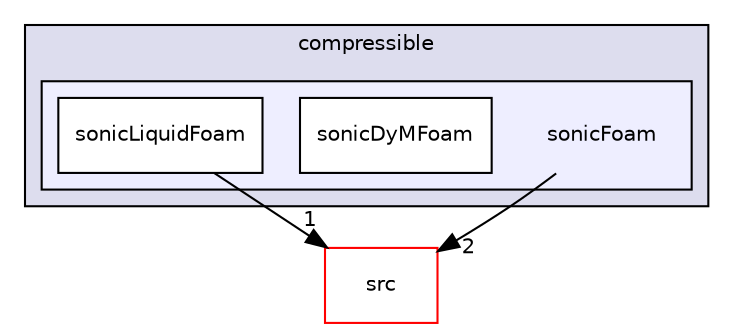 digraph "applications/solvers/compressible/sonicFoam" {
  bgcolor=transparent;
  compound=true
  node [ fontsize="10", fontname="Helvetica"];
  edge [ labelfontsize="10", labelfontname="Helvetica"];
  subgraph clusterdir_ec6fbd2e4e71296a5c4843bd2aa1db19 {
    graph [ bgcolor="#ddddee", pencolor="black", label="compressible" fontname="Helvetica", fontsize="10", URL="dir_ec6fbd2e4e71296a5c4843bd2aa1db19.html"]
  subgraph clusterdir_5c7741d678abb4eb6f65432f0716c51d {
    graph [ bgcolor="#eeeeff", pencolor="black", label="" URL="dir_5c7741d678abb4eb6f65432f0716c51d.html"];
    dir_5c7741d678abb4eb6f65432f0716c51d [shape=plaintext label="sonicFoam"];
    dir_a3b7cfc6d4caf9b4db7acac63cbf1de1 [shape=box label="sonicDyMFoam" color="black" fillcolor="white" style="filled" URL="dir_a3b7cfc6d4caf9b4db7acac63cbf1de1.html"];
    dir_e3ae0e36c11ee3f56f9094df7d2df9ad [shape=box label="sonicLiquidFoam" color="black" fillcolor="white" style="filled" URL="dir_e3ae0e36c11ee3f56f9094df7d2df9ad.html"];
  }
  }
  dir_68267d1309a1af8e8297ef4c3efbcdba [shape=box label="src" color="red" URL="dir_68267d1309a1af8e8297ef4c3efbcdba.html"];
  dir_e3ae0e36c11ee3f56f9094df7d2df9ad->dir_68267d1309a1af8e8297ef4c3efbcdba [headlabel="1", labeldistance=1.5 headhref="dir_000110_000737.html"];
  dir_5c7741d678abb4eb6f65432f0716c51d->dir_68267d1309a1af8e8297ef4c3efbcdba [headlabel="2", labeldistance=1.5 headhref="dir_000031_000737.html"];
}
